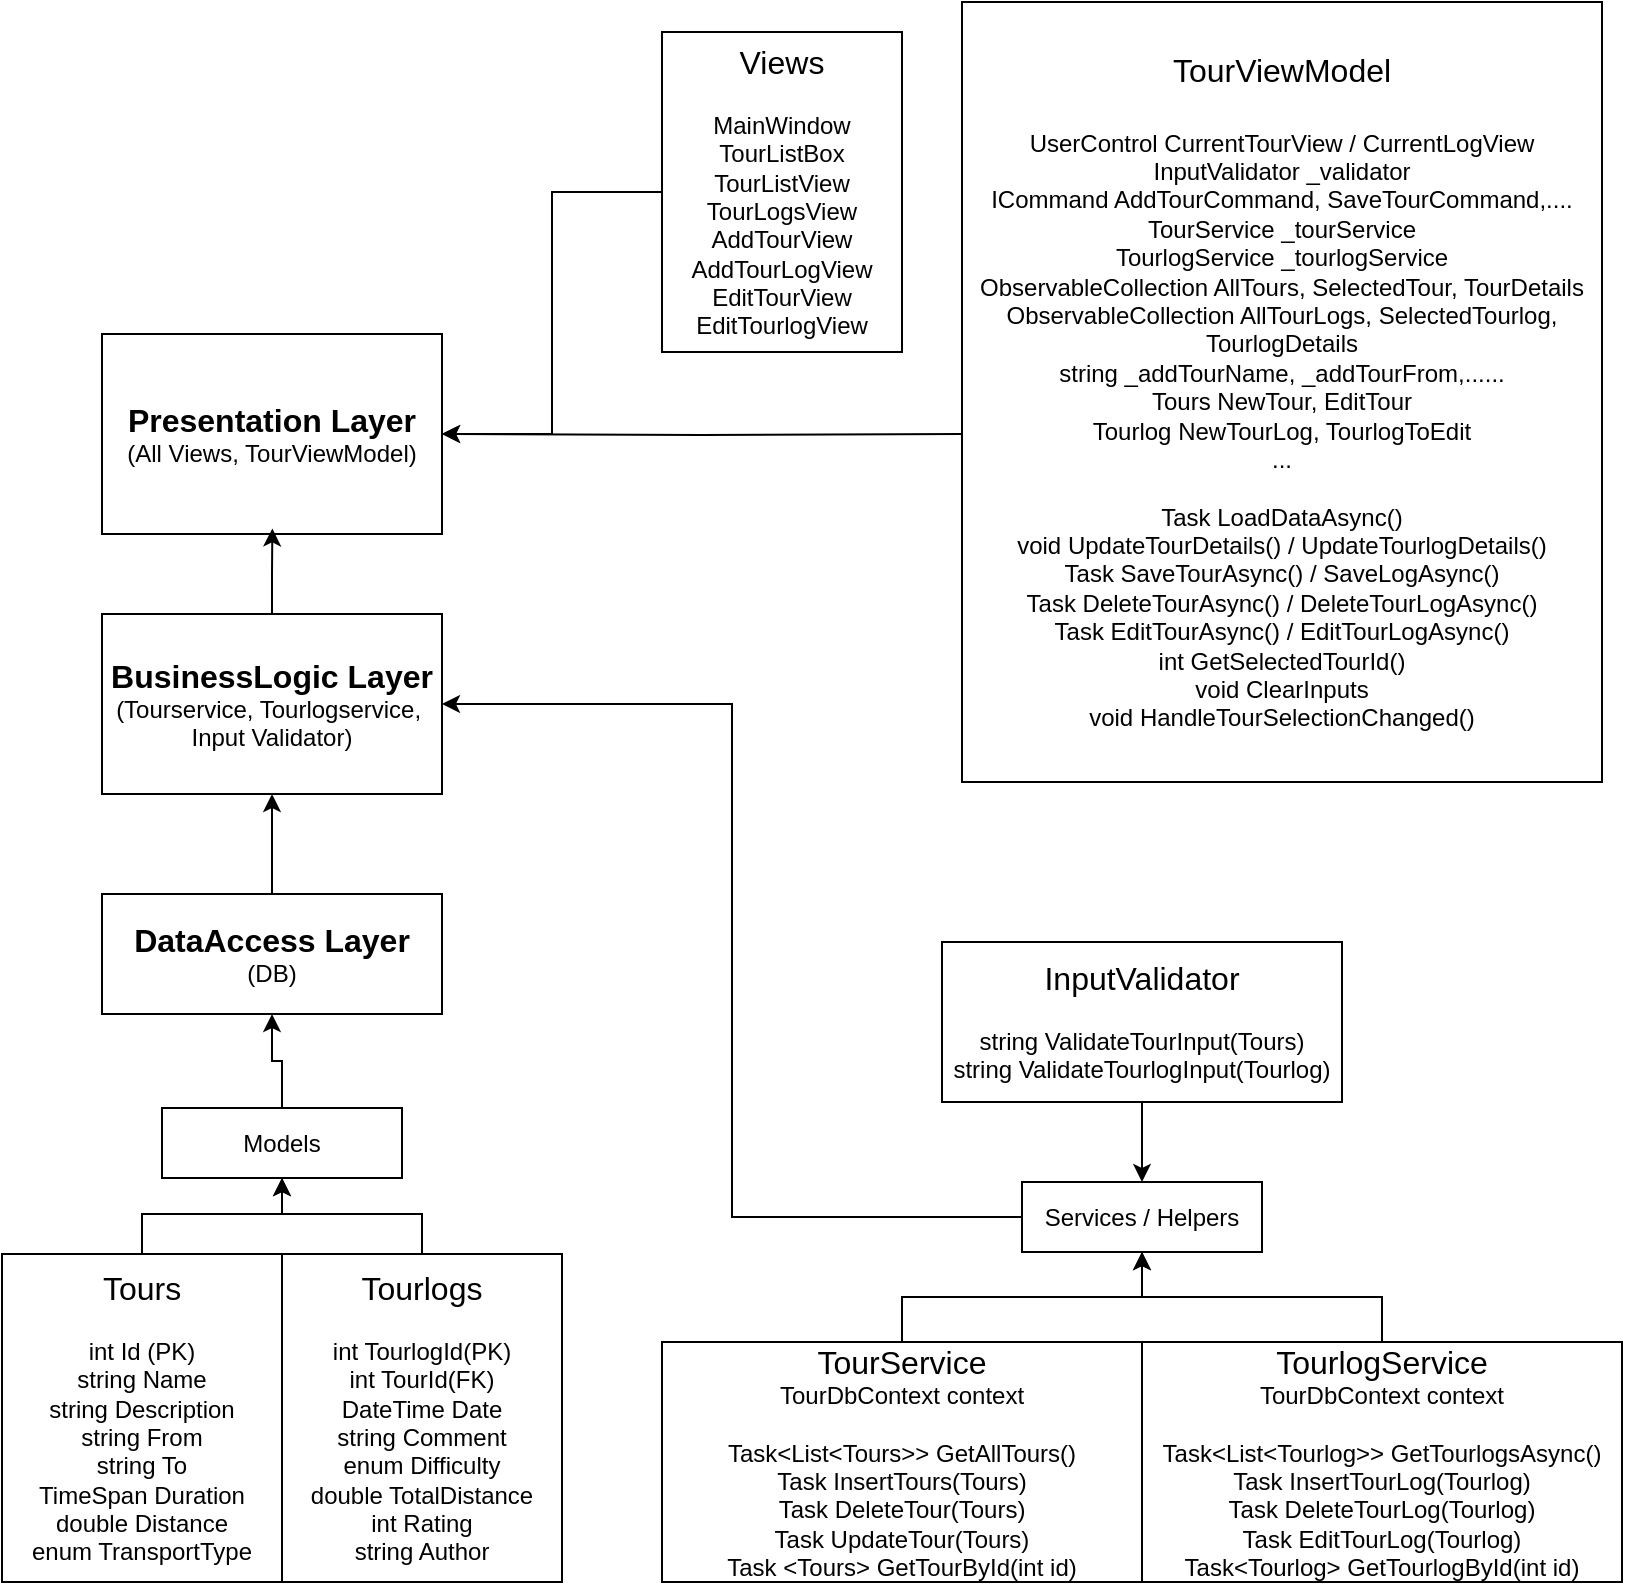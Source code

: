 <mxfile version="26.1.1">
  <diagram name="Seite-1" id="kvY6v6d2Isxz4_RPQcc7">
    <mxGraphModel dx="1098" dy="828" grid="1" gridSize="10" guides="1" tooltips="1" connect="1" arrows="1" fold="1" page="1" pageScale="1" pageWidth="827" pageHeight="1169" math="0" shadow="0">
      <root>
        <mxCell id="0" />
        <mxCell id="1" parent="0" />
        <mxCell id="h2Br5b4KSalk7Fo1bpV8-1" value="&lt;font style=&quot;font-size: 16px;&quot;&gt;&lt;b&gt;DataAccess Layer&lt;/b&gt;&lt;/font&gt;&lt;div&gt;(DB)&lt;/div&gt;" style="rounded=0;whiteSpace=wrap;html=1;" vertex="1" parent="1">
          <mxGeometry x="50" y="481" width="170" height="60" as="geometry" />
        </mxCell>
        <mxCell id="h2Br5b4KSalk7Fo1bpV8-2" value="&lt;font style=&quot;font-size: 16px;&quot;&gt;&lt;b&gt;BusinessLogic Layer&lt;/b&gt;&lt;/font&gt;&lt;div&gt;(Tourservice, Tourlogservice,&amp;nbsp;&lt;/div&gt;&lt;div&gt;Input Validator)&lt;/div&gt;" style="rounded=0;whiteSpace=wrap;html=1;" vertex="1" parent="1">
          <mxGeometry x="50" y="341" width="170" height="90" as="geometry" />
        </mxCell>
        <mxCell id="h2Br5b4KSalk7Fo1bpV8-3" value="&lt;font style=&quot;font-size: 16px;&quot;&gt;&lt;b&gt;Presentation Layer&lt;/b&gt;&lt;/font&gt;&lt;div&gt;(All Views, TourViewModel)&lt;/div&gt;" style="rounded=0;whiteSpace=wrap;html=1;" vertex="1" parent="1">
          <mxGeometry x="50" y="201" width="170" height="100" as="geometry" />
        </mxCell>
        <mxCell id="h2Br5b4KSalk7Fo1bpV8-4" value="" style="endArrow=classic;html=1;rounded=0;exitX=0.5;exitY=0;exitDx=0;exitDy=0;" edge="1" parent="1" source="h2Br5b4KSalk7Fo1bpV8-1" target="h2Br5b4KSalk7Fo1bpV8-2">
          <mxGeometry width="50" height="50" relative="1" as="geometry">
            <mxPoint x="140" y="471" as="sourcePoint" />
            <mxPoint x="190" y="421" as="targetPoint" />
          </mxGeometry>
        </mxCell>
        <mxCell id="h2Br5b4KSalk7Fo1bpV8-10" style="edgeStyle=orthogonalEdgeStyle;rounded=0;orthogonalLoop=1;jettySize=auto;html=1;entryX=0.5;entryY=1;entryDx=0;entryDy=0;" edge="1" parent="1" source="h2Br5b4KSalk7Fo1bpV8-7" target="h2Br5b4KSalk7Fo1bpV8-9">
          <mxGeometry relative="1" as="geometry" />
        </mxCell>
        <mxCell id="h2Br5b4KSalk7Fo1bpV8-7" value="&lt;font style=&quot;font-size: 16px;&quot;&gt;Tours&lt;/font&gt;&lt;div&gt;&lt;br&gt;&lt;/div&gt;&lt;div&gt;int Id (PK)&lt;/div&gt;&lt;div&gt;string Name&lt;/div&gt;&lt;div&gt;string Description&lt;/div&gt;&lt;div&gt;string From&lt;/div&gt;&lt;div&gt;string To&lt;/div&gt;&lt;div&gt;TimeSpan Duration&lt;/div&gt;&lt;div&gt;double Distance&lt;/div&gt;&lt;div&gt;enum TransportType&lt;/div&gt;" style="rounded=0;whiteSpace=wrap;html=1;" vertex="1" parent="1">
          <mxGeometry y="661" width="140" height="164" as="geometry" />
        </mxCell>
        <mxCell id="h2Br5b4KSalk7Fo1bpV8-11" style="edgeStyle=orthogonalEdgeStyle;rounded=0;orthogonalLoop=1;jettySize=auto;html=1;entryX=0.5;entryY=1;entryDx=0;entryDy=0;" edge="1" parent="1" source="h2Br5b4KSalk7Fo1bpV8-8" target="h2Br5b4KSalk7Fo1bpV8-9">
          <mxGeometry relative="1" as="geometry" />
        </mxCell>
        <mxCell id="h2Br5b4KSalk7Fo1bpV8-8" value="&lt;font style=&quot;font-size: 16px;&quot;&gt;Tourlogs&lt;/font&gt;&lt;div&gt;&lt;br&gt;&lt;/div&gt;&lt;div&gt;int TourlogId(PK)&lt;/div&gt;&lt;div&gt;int TourId(FK)&lt;/div&gt;&lt;div&gt;DateTime Date&lt;/div&gt;&lt;div&gt;string Comment&lt;/div&gt;&lt;div&gt;enum Difficulty&lt;/div&gt;&lt;div&gt;double TotalDistance&lt;/div&gt;&lt;div&gt;int Rating&lt;/div&gt;&lt;div&gt;string Author&lt;/div&gt;" style="rounded=0;whiteSpace=wrap;html=1;" vertex="1" parent="1">
          <mxGeometry x="140" y="661" width="140" height="164" as="geometry" />
        </mxCell>
        <mxCell id="h2Br5b4KSalk7Fo1bpV8-32" style="edgeStyle=orthogonalEdgeStyle;rounded=0;orthogonalLoop=1;jettySize=auto;html=1;" edge="1" parent="1" source="h2Br5b4KSalk7Fo1bpV8-9" target="h2Br5b4KSalk7Fo1bpV8-1">
          <mxGeometry relative="1" as="geometry" />
        </mxCell>
        <mxCell id="h2Br5b4KSalk7Fo1bpV8-9" value="Models" style="rounded=0;whiteSpace=wrap;html=1;" vertex="1" parent="1">
          <mxGeometry x="80" y="588" width="120" height="35" as="geometry" />
        </mxCell>
        <mxCell id="h2Br5b4KSalk7Fo1bpV8-19" style="edgeStyle=orthogonalEdgeStyle;rounded=0;orthogonalLoop=1;jettySize=auto;html=1;entryX=0.5;entryY=1;entryDx=0;entryDy=0;" edge="1" parent="1" source="h2Br5b4KSalk7Fo1bpV8-13" target="h2Br5b4KSalk7Fo1bpV8-16">
          <mxGeometry relative="1" as="geometry" />
        </mxCell>
        <mxCell id="h2Br5b4KSalk7Fo1bpV8-13" value="&lt;font style=&quot;font-size: 16px;&quot;&gt;TourlogService&lt;/font&gt;&lt;div&gt;TourDbContext context&lt;/div&gt;&lt;div&gt;&lt;br&gt;&lt;/div&gt;&lt;div&gt;Task&amp;lt;List&amp;lt;Tourlog&amp;gt;&amp;gt; GetTourlogsAsync()&lt;/div&gt;&lt;div&gt;Task InsertTourLog(Tourlog)&lt;/div&gt;&lt;div&gt;Task DeleteTourLog(Tourlog)&lt;/div&gt;&lt;div&gt;Task EditTourLog(Tourlog)&lt;/div&gt;&lt;div&gt;Task&amp;lt;Tourlog&amp;gt; GetTourlogById(int id)&lt;/div&gt;" style="rounded=0;whiteSpace=wrap;html=1;" vertex="1" parent="1">
          <mxGeometry x="570" y="705" width="240" height="120" as="geometry" />
        </mxCell>
        <mxCell id="h2Br5b4KSalk7Fo1bpV8-18" style="edgeStyle=orthogonalEdgeStyle;rounded=0;orthogonalLoop=1;jettySize=auto;html=1;entryX=0.5;entryY=1;entryDx=0;entryDy=0;" edge="1" parent="1" source="h2Br5b4KSalk7Fo1bpV8-15" target="h2Br5b4KSalk7Fo1bpV8-16">
          <mxGeometry relative="1" as="geometry" />
        </mxCell>
        <mxCell id="h2Br5b4KSalk7Fo1bpV8-15" value="&lt;font style=&quot;font-size: 16px;&quot;&gt;TourService&lt;/font&gt;&lt;div&gt;TourDbContext context&lt;/div&gt;&lt;div&gt;&lt;br&gt;&lt;/div&gt;&lt;div&gt;Task&amp;lt;List&amp;lt;Tours&amp;gt;&amp;gt; GetAllTours()&lt;/div&gt;&lt;div&gt;Task InsertTours(Tours)&lt;/div&gt;&lt;div&gt;Task DeleteTour(Tours)&lt;/div&gt;&lt;div&gt;Task UpdateTour(Tours)&lt;/div&gt;&lt;div&gt;Task &amp;lt;Tours&amp;gt; GetTourById(int id)&lt;/div&gt;" style="rounded=0;whiteSpace=wrap;html=1;" vertex="1" parent="1">
          <mxGeometry x="330" y="705" width="240" height="120" as="geometry" />
        </mxCell>
        <mxCell id="h2Br5b4KSalk7Fo1bpV8-20" style="edgeStyle=orthogonalEdgeStyle;rounded=0;orthogonalLoop=1;jettySize=auto;html=1;entryX=1;entryY=0.5;entryDx=0;entryDy=0;" edge="1" parent="1" source="h2Br5b4KSalk7Fo1bpV8-16" target="h2Br5b4KSalk7Fo1bpV8-2">
          <mxGeometry relative="1" as="geometry" />
        </mxCell>
        <mxCell id="h2Br5b4KSalk7Fo1bpV8-16" value="Services / Helpers" style="rounded=0;whiteSpace=wrap;html=1;" vertex="1" parent="1">
          <mxGeometry x="510" y="625" width="120" height="35" as="geometry" />
        </mxCell>
        <mxCell id="h2Br5b4KSalk7Fo1bpV8-22" style="edgeStyle=orthogonalEdgeStyle;rounded=0;orthogonalLoop=1;jettySize=auto;html=1;entryX=0.5;entryY=0;entryDx=0;entryDy=0;" edge="1" parent="1" source="h2Br5b4KSalk7Fo1bpV8-21" target="h2Br5b4KSalk7Fo1bpV8-16">
          <mxGeometry relative="1" as="geometry" />
        </mxCell>
        <mxCell id="h2Br5b4KSalk7Fo1bpV8-21" value="&lt;font style=&quot;font-size: 16px;&quot;&gt;InputValidator&lt;/font&gt;&lt;div&gt;&lt;br&gt;&lt;/div&gt;&lt;div&gt;string ValidateTourInput(Tours&lt;span style=&quot;background-color: transparent; color: light-dark(rgb(0, 0, 0), rgb(255, 255, 255));&quot;&gt;)&lt;/span&gt;&lt;/div&gt;&lt;div&gt;&lt;span style=&quot;background-color: transparent; color: light-dark(rgb(0, 0, 0), rgb(255, 255, 255));&quot;&gt;string ValidateTourlogInput(Tourlog)&lt;/span&gt;&lt;/div&gt;" style="rounded=0;whiteSpace=wrap;html=1;" vertex="1" parent="1">
          <mxGeometry x="470" y="505" width="200" height="80" as="geometry" />
        </mxCell>
        <mxCell id="h2Br5b4KSalk7Fo1bpV8-24" style="edgeStyle=orthogonalEdgeStyle;rounded=0;orthogonalLoop=1;jettySize=auto;html=1;" edge="1" parent="1" target="h2Br5b4KSalk7Fo1bpV8-3">
          <mxGeometry relative="1" as="geometry">
            <mxPoint x="480.0" y="251.0" as="sourcePoint" />
          </mxGeometry>
        </mxCell>
        <mxCell id="h2Br5b4KSalk7Fo1bpV8-23" value="&lt;font style=&quot;font-size: 16px;&quot;&gt;TourViewModel&lt;/font&gt;&lt;div&gt;&lt;font style=&quot;font-size: 16px;&quot;&gt;&lt;br&gt;&lt;/font&gt;&lt;/div&gt;&lt;div&gt;&lt;font&gt;UserControl CurrentTourView /&amp;nbsp;&lt;/font&gt;&lt;span style=&quot;background-color: transparent; color: light-dark(rgb(0, 0, 0), rgb(255, 255, 255));&quot;&gt;CurrentLogView&lt;/span&gt;&lt;/div&gt;&lt;div&gt;&lt;font&gt;InputValidator _validator&lt;/font&gt;&lt;/div&gt;&lt;div&gt;&lt;font&gt;ICommand AddTourCommand, SaveTourCommand,....&lt;/font&gt;&lt;/div&gt;&lt;div&gt;TourService _tourService&lt;/div&gt;&lt;div&gt;TourlogService _tourlogService&lt;/div&gt;&lt;div&gt;ObservableCollection AllTours, SelectedTour, TourDetails&lt;/div&gt;&lt;div&gt;ObservableCollection AllTourLogs, SelectedTourlog, TourlogDetails&lt;/div&gt;&lt;div&gt;string _addTourName, _addTourFrom,......&lt;/div&gt;&lt;div&gt;Tours NewTour, EditTour&lt;/div&gt;&lt;div&gt;Tourlog NewTourLog, TourlogToEdit&lt;/div&gt;&lt;div&gt;...&lt;/div&gt;&lt;div&gt;&lt;br&gt;&lt;/div&gt;&lt;div&gt;Task LoadDataAsync()&lt;/div&gt;&lt;div&gt;void UpdateTourDetails() / UpdateTourlogDetails()&lt;/div&gt;&lt;div&gt;Task SaveTourAsync() / SaveLogAsync()&lt;/div&gt;&lt;div&gt;Task DeleteTourAsync() / DeleteTourLogAsync()&lt;/div&gt;&lt;div&gt;Task EditTourAsync() / EditTourLogAsync()&lt;/div&gt;&lt;div&gt;int GetSelectedTourId()&lt;/div&gt;&lt;div&gt;void ClearInputs&lt;/div&gt;&lt;div&gt;void HandleTourSelectionChanged()&lt;/div&gt;" style="rounded=0;whiteSpace=wrap;html=1;" vertex="1" parent="1">
          <mxGeometry x="480" y="35" width="320" height="390" as="geometry" />
        </mxCell>
        <mxCell id="h2Br5b4KSalk7Fo1bpV8-26" style="edgeStyle=orthogonalEdgeStyle;rounded=0;orthogonalLoop=1;jettySize=auto;html=1;" edge="1" parent="1" source="h2Br5b4KSalk7Fo1bpV8-25" target="h2Br5b4KSalk7Fo1bpV8-3">
          <mxGeometry relative="1" as="geometry" />
        </mxCell>
        <mxCell id="h2Br5b4KSalk7Fo1bpV8-25" value="&lt;font style=&quot;font-size: 16px;&quot;&gt;Views&lt;/font&gt;&lt;div&gt;&lt;br&gt;&lt;/div&gt;&lt;div&gt;MainWindow&lt;/div&gt;&lt;div&gt;TourListBox&lt;/div&gt;&lt;div&gt;TourListView&lt;/div&gt;&lt;div&gt;TourLogsView&lt;/div&gt;&lt;div&gt;AddTourView&lt;/div&gt;&lt;div&gt;AddTourLogView&lt;/div&gt;&lt;div&gt;EditTourView&lt;/div&gt;&lt;div&gt;EditTourlogView&lt;/div&gt;" style="rounded=0;whiteSpace=wrap;html=1;" vertex="1" parent="1">
          <mxGeometry x="330" y="50" width="120" height="160" as="geometry" />
        </mxCell>
        <mxCell id="h2Br5b4KSalk7Fo1bpV8-29" style="edgeStyle=orthogonalEdgeStyle;rounded=0;orthogonalLoop=1;jettySize=auto;html=1;entryX=0.501;entryY=0.972;entryDx=0;entryDy=0;entryPerimeter=0;" edge="1" parent="1" source="h2Br5b4KSalk7Fo1bpV8-2" target="h2Br5b4KSalk7Fo1bpV8-3">
          <mxGeometry relative="1" as="geometry" />
        </mxCell>
      </root>
    </mxGraphModel>
  </diagram>
</mxfile>
